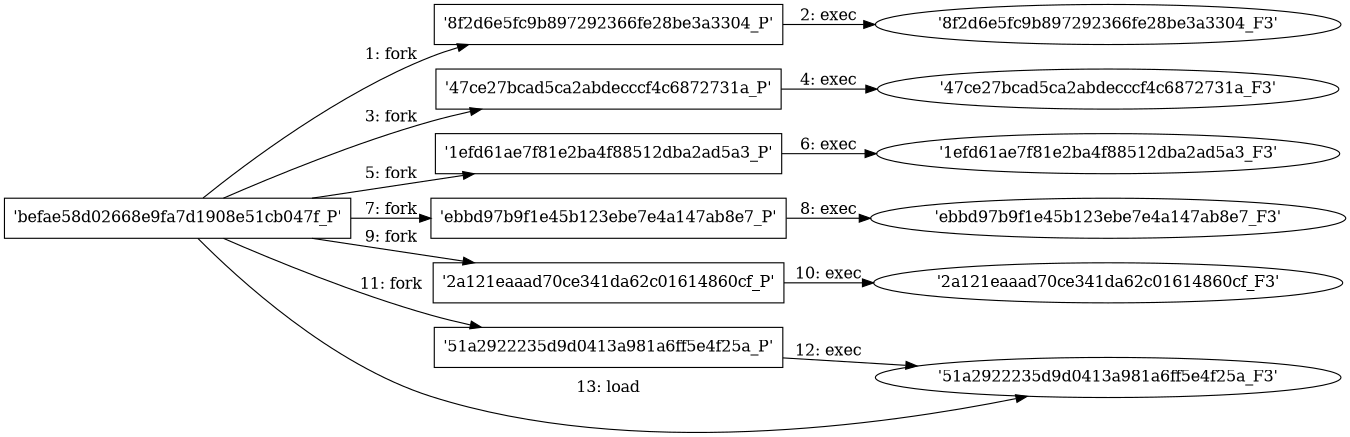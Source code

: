 digraph "D:\Learning\Paper\apt\基于CTI的攻击预警\Dataset\攻击图\ASGfromALLCTI\Microsoft Update Tuesday June 2014 Internet Explorer, Internet Explorer, Internet Explorer.dot" {
rankdir="LR"
size="9"
fixedsize="false"
splines="true"
nodesep=0.3
ranksep=0
fontsize=10
overlap="scalexy"
engine= "neato"
	"'befae58d02668e9fa7d1908e51cb047f_P'" [node_type=Process shape=box]
	"'8f2d6e5fc9b897292366fe28be3a3304_P'" [node_type=Process shape=box]
	"'befae58d02668e9fa7d1908e51cb047f_P'" -> "'8f2d6e5fc9b897292366fe28be3a3304_P'" [label="1: fork"]
	"'8f2d6e5fc9b897292366fe28be3a3304_P'" [node_type=Process shape=box]
	"'8f2d6e5fc9b897292366fe28be3a3304_F3'" [node_type=File shape=ellipse]
	"'8f2d6e5fc9b897292366fe28be3a3304_P'" -> "'8f2d6e5fc9b897292366fe28be3a3304_F3'" [label="2: exec"]
	"'befae58d02668e9fa7d1908e51cb047f_P'" [node_type=Process shape=box]
	"'47ce27bcad5ca2abdecccf4c6872731a_P'" [node_type=Process shape=box]
	"'befae58d02668e9fa7d1908e51cb047f_P'" -> "'47ce27bcad5ca2abdecccf4c6872731a_P'" [label="3: fork"]
	"'47ce27bcad5ca2abdecccf4c6872731a_P'" [node_type=Process shape=box]
	"'47ce27bcad5ca2abdecccf4c6872731a_F3'" [node_type=File shape=ellipse]
	"'47ce27bcad5ca2abdecccf4c6872731a_P'" -> "'47ce27bcad5ca2abdecccf4c6872731a_F3'" [label="4: exec"]
	"'befae58d02668e9fa7d1908e51cb047f_P'" [node_type=Process shape=box]
	"'1efd61ae7f81e2ba4f88512dba2ad5a3_P'" [node_type=Process shape=box]
	"'befae58d02668e9fa7d1908e51cb047f_P'" -> "'1efd61ae7f81e2ba4f88512dba2ad5a3_P'" [label="5: fork"]
	"'1efd61ae7f81e2ba4f88512dba2ad5a3_P'" [node_type=Process shape=box]
	"'1efd61ae7f81e2ba4f88512dba2ad5a3_F3'" [node_type=File shape=ellipse]
	"'1efd61ae7f81e2ba4f88512dba2ad5a3_P'" -> "'1efd61ae7f81e2ba4f88512dba2ad5a3_F3'" [label="6: exec"]
	"'befae58d02668e9fa7d1908e51cb047f_P'" [node_type=Process shape=box]
	"'ebbd97b9f1e45b123ebe7e4a147ab8e7_P'" [node_type=Process shape=box]
	"'befae58d02668e9fa7d1908e51cb047f_P'" -> "'ebbd97b9f1e45b123ebe7e4a147ab8e7_P'" [label="7: fork"]
	"'ebbd97b9f1e45b123ebe7e4a147ab8e7_P'" [node_type=Process shape=box]
	"'ebbd97b9f1e45b123ebe7e4a147ab8e7_F3'" [node_type=File shape=ellipse]
	"'ebbd97b9f1e45b123ebe7e4a147ab8e7_P'" -> "'ebbd97b9f1e45b123ebe7e4a147ab8e7_F3'" [label="8: exec"]
	"'befae58d02668e9fa7d1908e51cb047f_P'" [node_type=Process shape=box]
	"'2a121eaaad70ce341da62c01614860cf_P'" [node_type=Process shape=box]
	"'befae58d02668e9fa7d1908e51cb047f_P'" -> "'2a121eaaad70ce341da62c01614860cf_P'" [label="9: fork"]
	"'2a121eaaad70ce341da62c01614860cf_P'" [node_type=Process shape=box]
	"'2a121eaaad70ce341da62c01614860cf_F3'" [node_type=File shape=ellipse]
	"'2a121eaaad70ce341da62c01614860cf_P'" -> "'2a121eaaad70ce341da62c01614860cf_F3'" [label="10: exec"]
	"'befae58d02668e9fa7d1908e51cb047f_P'" [node_type=Process shape=box]
	"'51a2922235d9d0413a981a6ff5e4f25a_P'" [node_type=Process shape=box]
	"'befae58d02668e9fa7d1908e51cb047f_P'" -> "'51a2922235d9d0413a981a6ff5e4f25a_P'" [label="11: fork"]
	"'51a2922235d9d0413a981a6ff5e4f25a_P'" [node_type=Process shape=box]
	"'51a2922235d9d0413a981a6ff5e4f25a_F3'" [node_type=File shape=ellipse]
	"'51a2922235d9d0413a981a6ff5e4f25a_P'" -> "'51a2922235d9d0413a981a6ff5e4f25a_F3'" [label="12: exec"]
	"'51a2922235d9d0413a981a6ff5e4f25a_F3'" [node_type=file shape=ellipse]
	"'befae58d02668e9fa7d1908e51cb047f_P'" [node_type=Process shape=box]
	"'befae58d02668e9fa7d1908e51cb047f_P'" -> "'51a2922235d9d0413a981a6ff5e4f25a_F3'" [label="13: load"]
}

